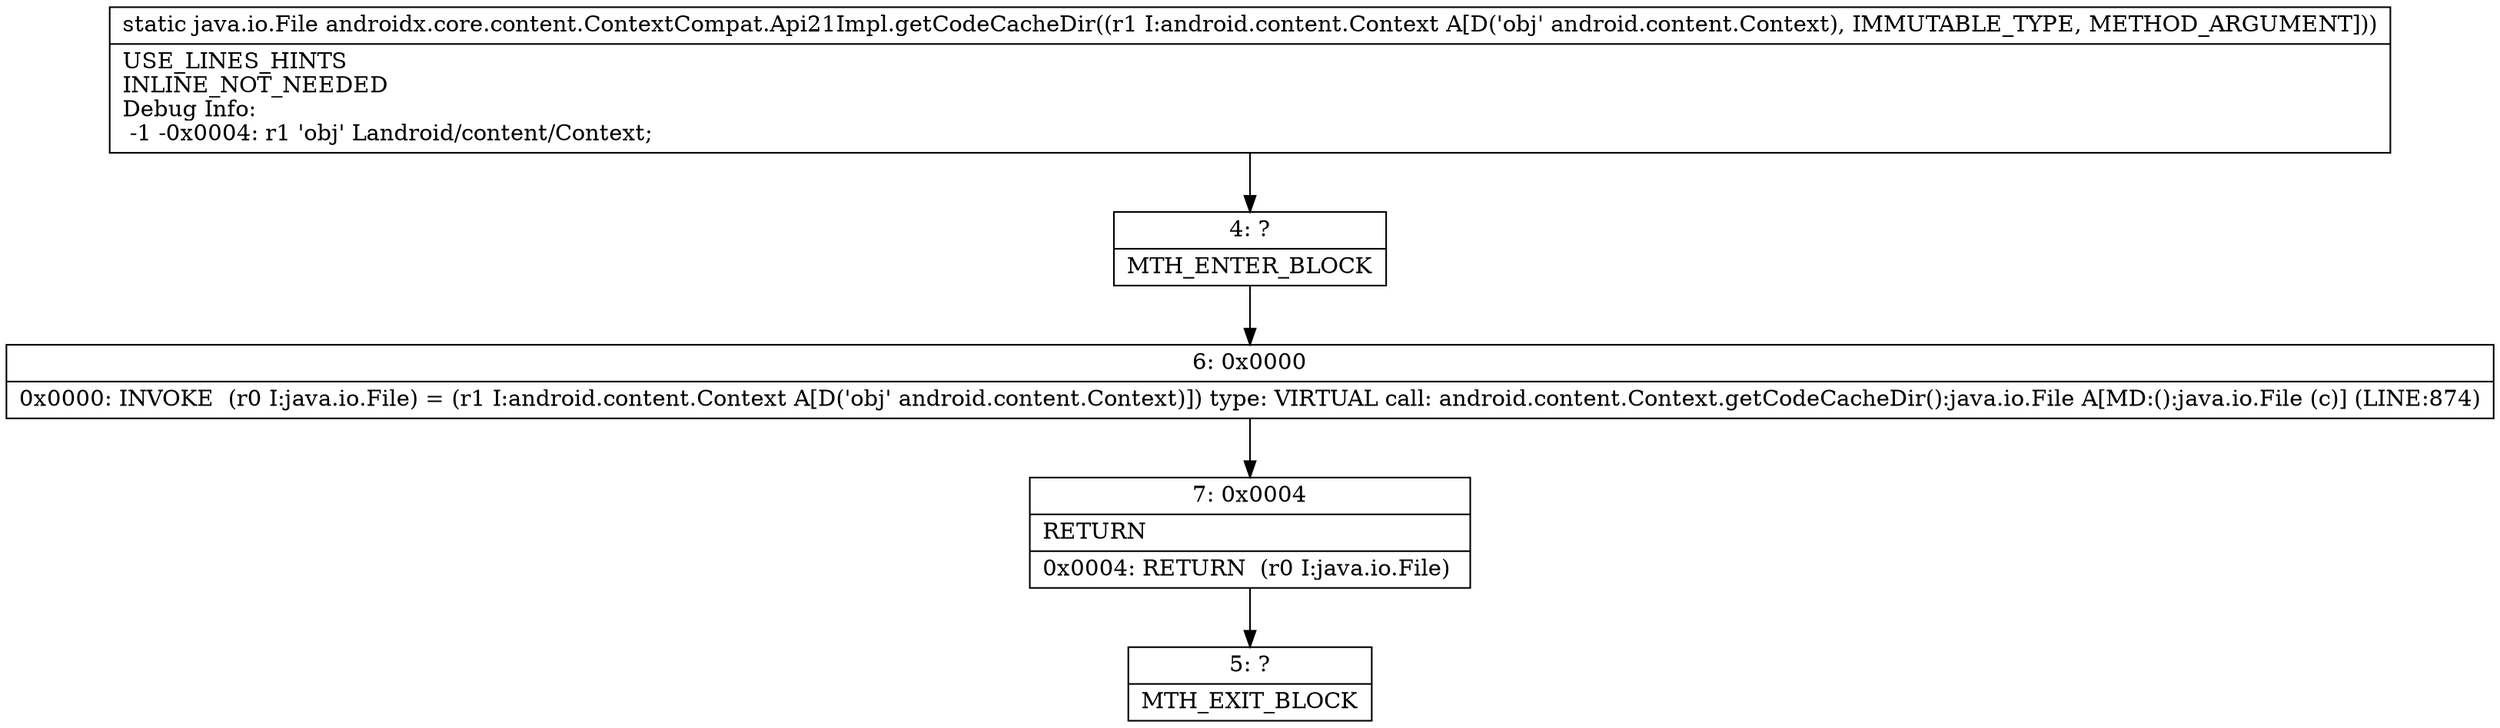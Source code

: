 digraph "CFG forandroidx.core.content.ContextCompat.Api21Impl.getCodeCacheDir(Landroid\/content\/Context;)Ljava\/io\/File;" {
Node_4 [shape=record,label="{4\:\ ?|MTH_ENTER_BLOCK\l}"];
Node_6 [shape=record,label="{6\:\ 0x0000|0x0000: INVOKE  (r0 I:java.io.File) = (r1 I:android.content.Context A[D('obj' android.content.Context)]) type: VIRTUAL call: android.content.Context.getCodeCacheDir():java.io.File A[MD:():java.io.File (c)] (LINE:874)\l}"];
Node_7 [shape=record,label="{7\:\ 0x0004|RETURN\l|0x0004: RETURN  (r0 I:java.io.File) \l}"];
Node_5 [shape=record,label="{5\:\ ?|MTH_EXIT_BLOCK\l}"];
MethodNode[shape=record,label="{static java.io.File androidx.core.content.ContextCompat.Api21Impl.getCodeCacheDir((r1 I:android.content.Context A[D('obj' android.content.Context), IMMUTABLE_TYPE, METHOD_ARGUMENT]))  | USE_LINES_HINTS\lINLINE_NOT_NEEDED\lDebug Info:\l  \-1 \-0x0004: r1 'obj' Landroid\/content\/Context;\l}"];
MethodNode -> Node_4;Node_4 -> Node_6;
Node_6 -> Node_7;
Node_7 -> Node_5;
}

